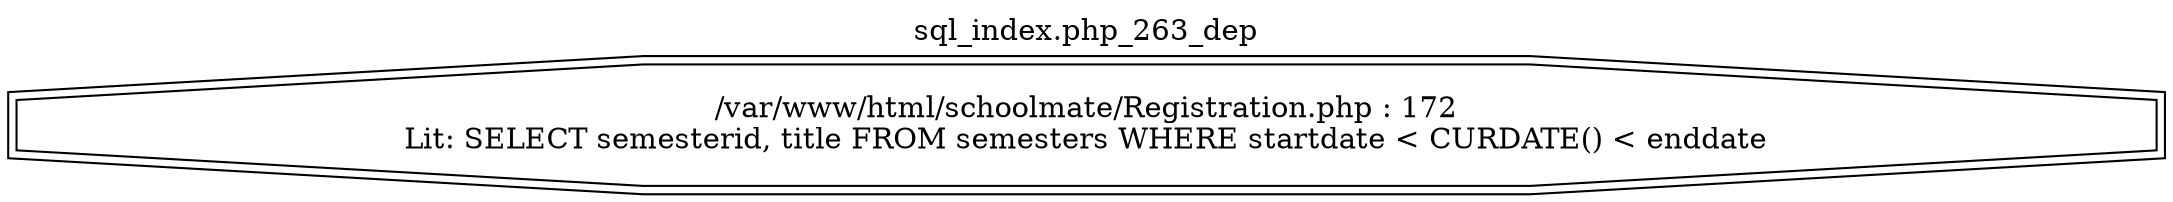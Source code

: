 digraph cfg {
  label="sql_index.php_263_dep";
  labelloc=t;
  n1 [shape=doubleoctagon, label="/var/www/html/schoolmate/Registration.php : 172\nLit: SELECT semesterid, title FROM semesters WHERE startdate < CURDATE() < enddate\n"];
}
